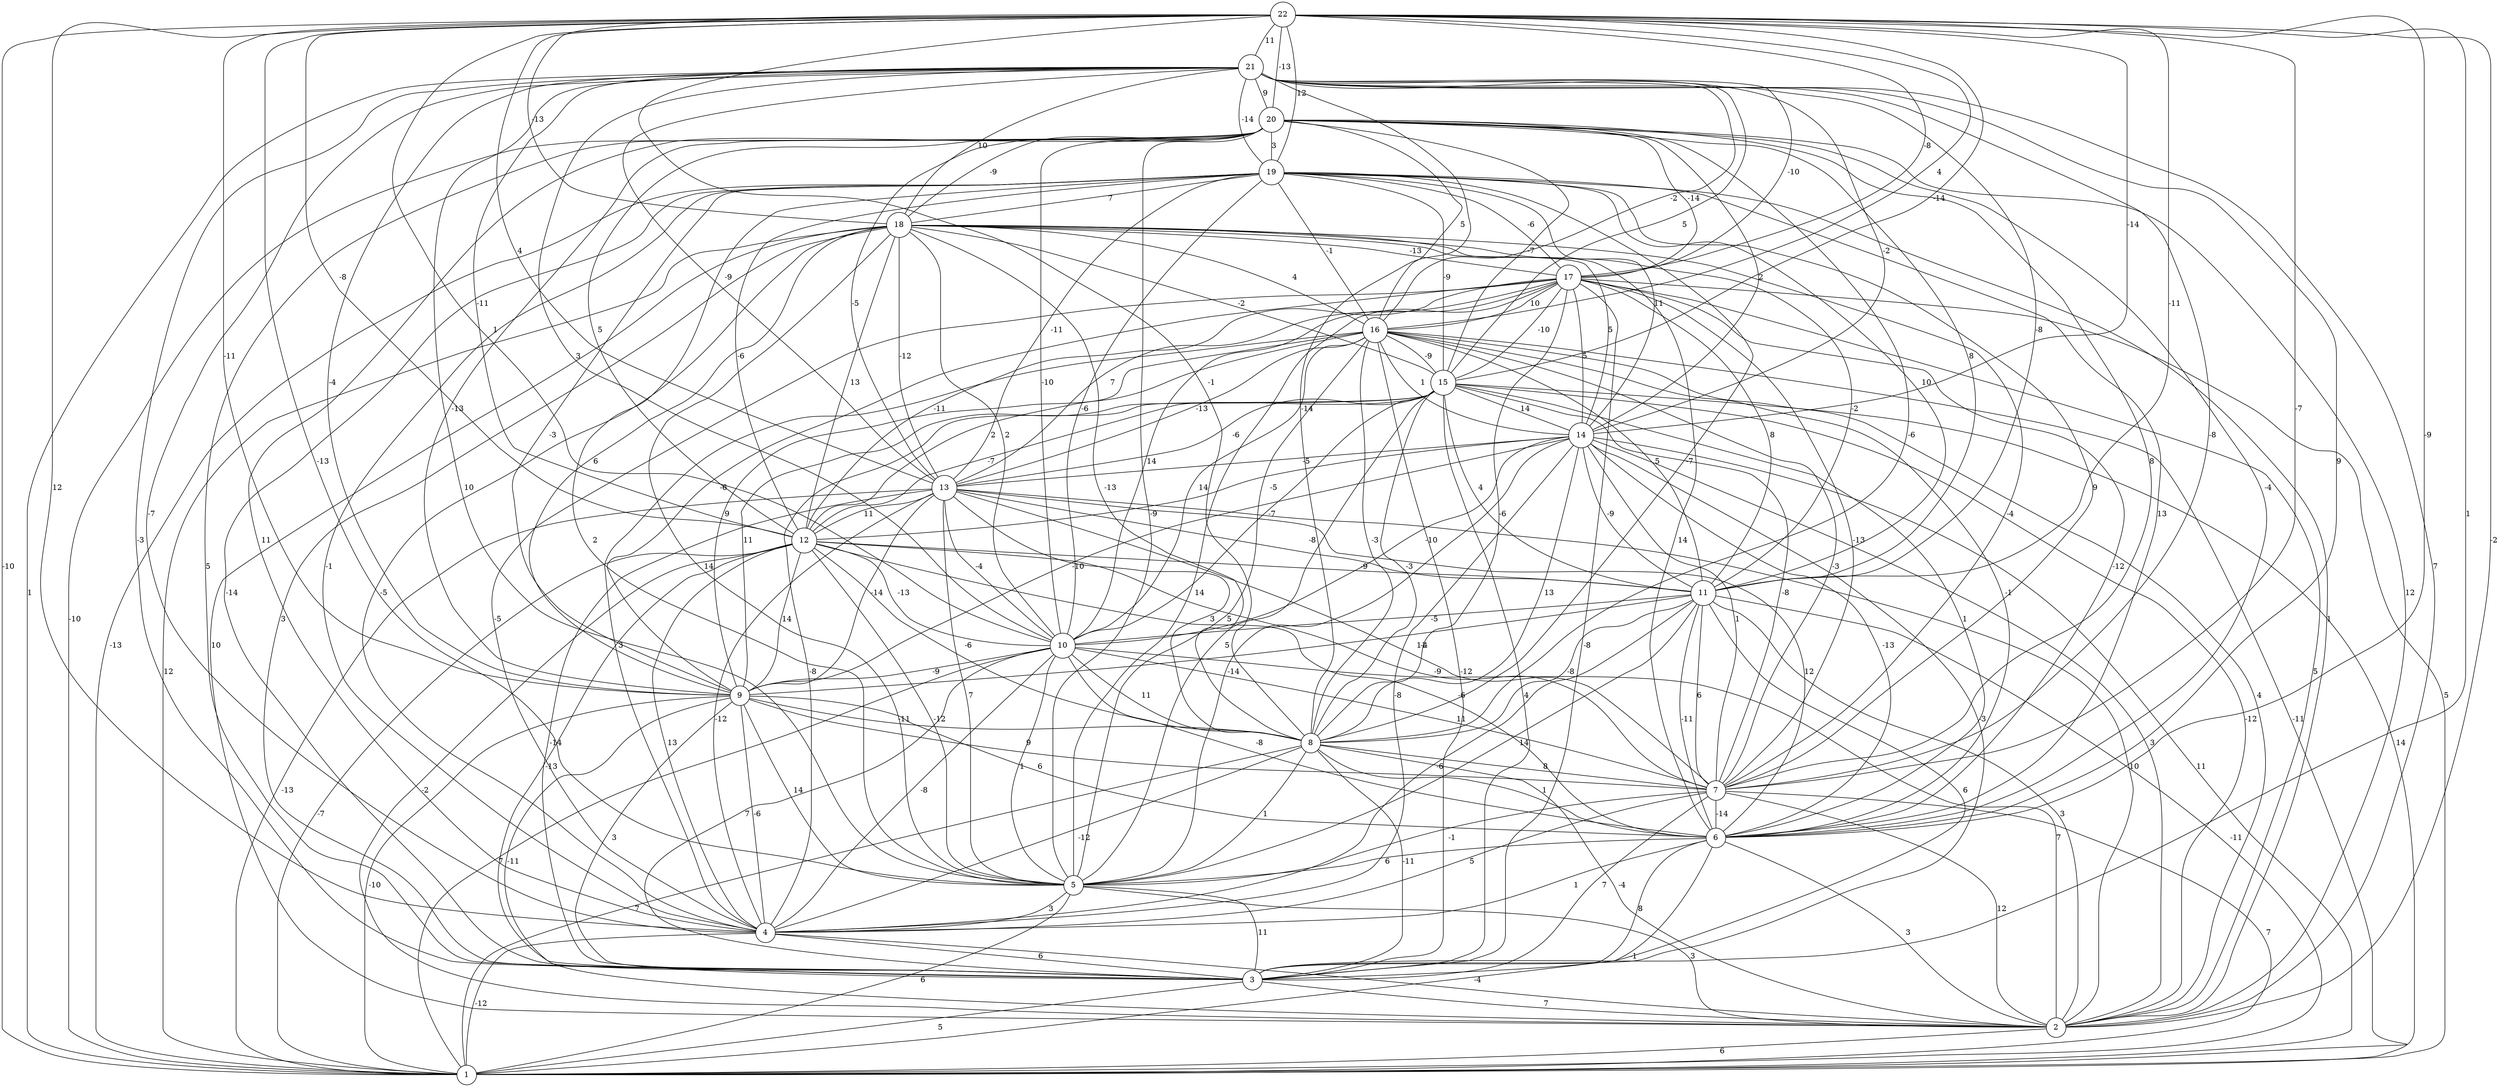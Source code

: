graph { 
	 fontname="Helvetica,Arial,sans-serif" 
	 node [shape = circle]; 
	 22 -- 1 [label = "-10"];
	 22 -- 2 [label = "-2"];
	 22 -- 3 [label = "1"];
	 22 -- 4 [label = "12"];
	 22 -- 5 [label = "-13"];
	 22 -- 6 [label = "-9"];
	 22 -- 7 [label = "-7"];
	 22 -- 8 [label = "-1"];
	 22 -- 9 [label = "-11"];
	 22 -- 10 [label = "1"];
	 22 -- 11 [label = "-11"];
	 22 -- 12 [label = "-8"];
	 22 -- 13 [label = "4"];
	 22 -- 14 [label = "-14"];
	 22 -- 15 [label = "-14"];
	 22 -- 16 [label = "4"];
	 22 -- 17 [label = "-8"];
	 22 -- 18 [label = "-13"];
	 22 -- 19 [label = "12"];
	 22 -- 20 [label = "-13"];
	 22 -- 21 [label = "11"];
	 21 -- 1 [label = "1"];
	 21 -- 2 [label = "7"];
	 21 -- 3 [label = "-3"];
	 21 -- 4 [label = "-7"];
	 21 -- 5 [label = "10"];
	 21 -- 6 [label = "9"];
	 21 -- 7 [label = "-8"];
	 21 -- 8 [label = "-14"];
	 21 -- 9 [label = "-4"];
	 21 -- 10 [label = "3"];
	 21 -- 11 [label = "-8"];
	 21 -- 12 [label = "-11"];
	 21 -- 13 [label = "-9"];
	 21 -- 14 [label = "-2"];
	 21 -- 15 [label = "5"];
	 21 -- 16 [label = "-2"];
	 21 -- 17 [label = "-10"];
	 21 -- 18 [label = "10"];
	 21 -- 19 [label = "-14"];
	 21 -- 20 [label = "9"];
	 20 -- 1 [label = "-10"];
	 20 -- 2 [label = "12"];
	 20 -- 3 [label = "5"];
	 20 -- 4 [label = "11"];
	 20 -- 5 [label = "-9"];
	 20 -- 6 [label = "-4"];
	 20 -- 7 [label = "8"];
	 20 -- 8 [label = "-6"];
	 20 -- 9 [label = "-13"];
	 20 -- 10 [label = "-10"];
	 20 -- 11 [label = "8"];
	 20 -- 12 [label = "5"];
	 20 -- 13 [label = "-5"];
	 20 -- 14 [label = "2"];
	 20 -- 15 [label = "-7"];
	 20 -- 16 [label = "5"];
	 20 -- 17 [label = "-14"];
	 20 -- 18 [label = "-9"];
	 20 -- 19 [label = "3"];
	 19 -- 1 [label = "-13"];
	 19 -- 2 [label = "1"];
	 19 -- 3 [label = "-14"];
	 19 -- 4 [label = "-1"];
	 19 -- 5 [label = "2"];
	 19 -- 6 [label = "13"];
	 19 -- 7 [label = "9"];
	 19 -- 8 [label = "-7"];
	 19 -- 9 [label = "-3"];
	 19 -- 10 [label = "-6"];
	 19 -- 11 [label = "10"];
	 19 -- 12 [label = "-6"];
	 19 -- 13 [label = "-11"];
	 19 -- 14 [label = "11"];
	 19 -- 15 [label = "-9"];
	 19 -- 16 [label = "-1"];
	 19 -- 17 [label = "-6"];
	 19 -- 18 [label = "7"];
	 18 -- 1 [label = "12"];
	 18 -- 2 [label = "10"];
	 18 -- 3 [label = "3"];
	 18 -- 4 [label = "-5"];
	 18 -- 5 [label = "14"];
	 18 -- 6 [label = "14"];
	 18 -- 7 [label = "-4"];
	 18 -- 8 [label = "-13"];
	 18 -- 9 [label = "6"];
	 18 -- 10 [label = "2"];
	 18 -- 11 [label = "-2"];
	 18 -- 12 [label = "13"];
	 18 -- 13 [label = "-12"];
	 18 -- 14 [label = "5"];
	 18 -- 15 [label = "-2"];
	 18 -- 16 [label = "4"];
	 18 -- 17 [label = "-13"];
	 17 -- 1 [label = "5"];
	 17 -- 2 [label = "5"];
	 17 -- 3 [label = "-8"];
	 17 -- 4 [label = "-5"];
	 17 -- 5 [label = "14"];
	 17 -- 6 [label = "-12"];
	 17 -- 7 [label = "-13"];
	 17 -- 8 [label = "-6"];
	 17 -- 9 [label = "-6"];
	 17 -- 10 [label = "14"];
	 17 -- 11 [label = "8"];
	 17 -- 12 [label = "-11"];
	 17 -- 13 [label = "7"];
	 17 -- 14 [label = "5"];
	 17 -- 15 [label = "-10"];
	 17 -- 16 [label = "10"];
	 16 -- 1 [label = "-11"];
	 16 -- 2 [label = "4"];
	 16 -- 3 [label = "-12"];
	 16 -- 4 [label = "3"];
	 16 -- 5 [label = "5"];
	 16 -- 6 [label = "-1"];
	 16 -- 7 [label = "-3"];
	 16 -- 8 [label = "-3"];
	 16 -- 9 [label = "9"];
	 16 -- 10 [label = "14"];
	 16 -- 11 [label = "5"];
	 16 -- 12 [label = "2"];
	 16 -- 13 [label = "-13"];
	 16 -- 14 [label = "1"];
	 16 -- 15 [label = "-9"];
	 15 -- 1 [label = "14"];
	 15 -- 2 [label = "-12"];
	 15 -- 3 [label = "4"];
	 15 -- 4 [label = "-8"];
	 15 -- 5 [label = "5"];
	 15 -- 6 [label = "1"];
	 15 -- 7 [label = "-8"];
	 15 -- 8 [label = "-3"];
	 15 -- 9 [label = "11"];
	 15 -- 10 [label = "-7"];
	 15 -- 11 [label = "4"];
	 15 -- 12 [label = "-7"];
	 15 -- 13 [label = "-6"];
	 15 -- 14 [label = "14"];
	 14 -- 1 [label = "11"];
	 14 -- 2 [label = "3"];
	 14 -- 3 [label = "-3"];
	 14 -- 4 [label = "-8"];
	 14 -- 5 [label = "-14"];
	 14 -- 6 [label = "-13"];
	 14 -- 7 [label = "1"];
	 14 -- 8 [label = "13"];
	 14 -- 9 [label = "-10"];
	 14 -- 10 [label = "-10"];
	 14 -- 11 [label = "-9"];
	 14 -- 12 [label = "-5"];
	 14 -- 13 [label = "-5"];
	 13 -- 1 [label = "-13"];
	 13 -- 2 [label = "10"];
	 13 -- 3 [label = "-14"];
	 13 -- 4 [label = "-12"];
	 13 -- 5 [label = "7"];
	 13 -- 6 [label = "12"];
	 13 -- 7 [label = "-4"];
	 13 -- 8 [label = "3"];
	 13 -- 9 [label = "-14"];
	 13 -- 10 [label = "-4"];
	 13 -- 11 [label = "-8"];
	 13 -- 12 [label = "11"];
	 12 -- 1 [label = "-7"];
	 12 -- 2 [label = "-2"];
	 12 -- 3 [label = "-13"];
	 12 -- 4 [label = "13"];
	 12 -- 5 [label = "-12"];
	 12 -- 6 [label = "-6"];
	 12 -- 7 [label = "-9"];
	 12 -- 8 [label = "-6"];
	 12 -- 9 [label = "14"];
	 12 -- 10 [label = "-13"];
	 12 -- 11 [label = "-9"];
	 11 -- 1 [label = "-11"];
	 11 -- 2 [label = "3"];
	 11 -- 3 [label = "6"];
	 11 -- 4 [label = "-6"];
	 11 -- 5 [label = "14"];
	 11 -- 6 [label = "-11"];
	 11 -- 7 [label = "6"];
	 11 -- 8 [label = "-8"];
	 11 -- 9 [label = "11"];
	 11 -- 10 [label = "-5"];
	 10 -- 1 [label = "7"];
	 10 -- 2 [label = "7"];
	 10 -- 3 [label = "7"];
	 10 -- 4 [label = "-8"];
	 10 -- 5 [label = "1"];
	 10 -- 6 [label = "-8"];
	 10 -- 7 [label = "11"];
	 10 -- 8 [label = "11"];
	 10 -- 9 [label = "-9"];
	 9 -- 1 [label = "-10"];
	 9 -- 2 [label = "-11"];
	 9 -- 3 [label = "3"];
	 9 -- 4 [label = "-6"];
	 9 -- 5 [label = "14"];
	 9 -- 6 [label = "6"];
	 9 -- 7 [label = "9"];
	 9 -- 8 [label = "-11"];
	 8 -- 1 [label = "7"];
	 8 -- 2 [label = "-4"];
	 8 -- 3 [label = "-11"];
	 8 -- 4 [label = "-12"];
	 8 -- 5 [label = "1"];
	 8 -- 6 [label = "1"];
	 8 -- 7 [label = "8"];
	 7 -- 1 [label = "7"];
	 7 -- 2 [label = "12"];
	 7 -- 3 [label = "7"];
	 7 -- 4 [label = "5"];
	 7 -- 5 [label = "-1"];
	 7 -- 6 [label = "-14"];
	 6 -- 1 [label = "-1"];
	 6 -- 2 [label = "3"];
	 6 -- 3 [label = "8"];
	 6 -- 4 [label = "1"];
	 6 -- 5 [label = "6"];
	 5 -- 1 [label = "6"];
	 5 -- 2 [label = "3"];
	 5 -- 3 [label = "11"];
	 5 -- 4 [label = "3"];
	 4 -- 1 [label = "-12"];
	 4 -- 2 [label = "-4"];
	 4 -- 3 [label = "6"];
	 3 -- 1 [label = "5"];
	 3 -- 2 [label = "7"];
	 2 -- 1 [label = "6"];
	 1;
	 2;
	 3;
	 4;
	 5;
	 6;
	 7;
	 8;
	 9;
	 10;
	 11;
	 12;
	 13;
	 14;
	 15;
	 16;
	 17;
	 18;
	 19;
	 20;
	 21;
	 22;
}
